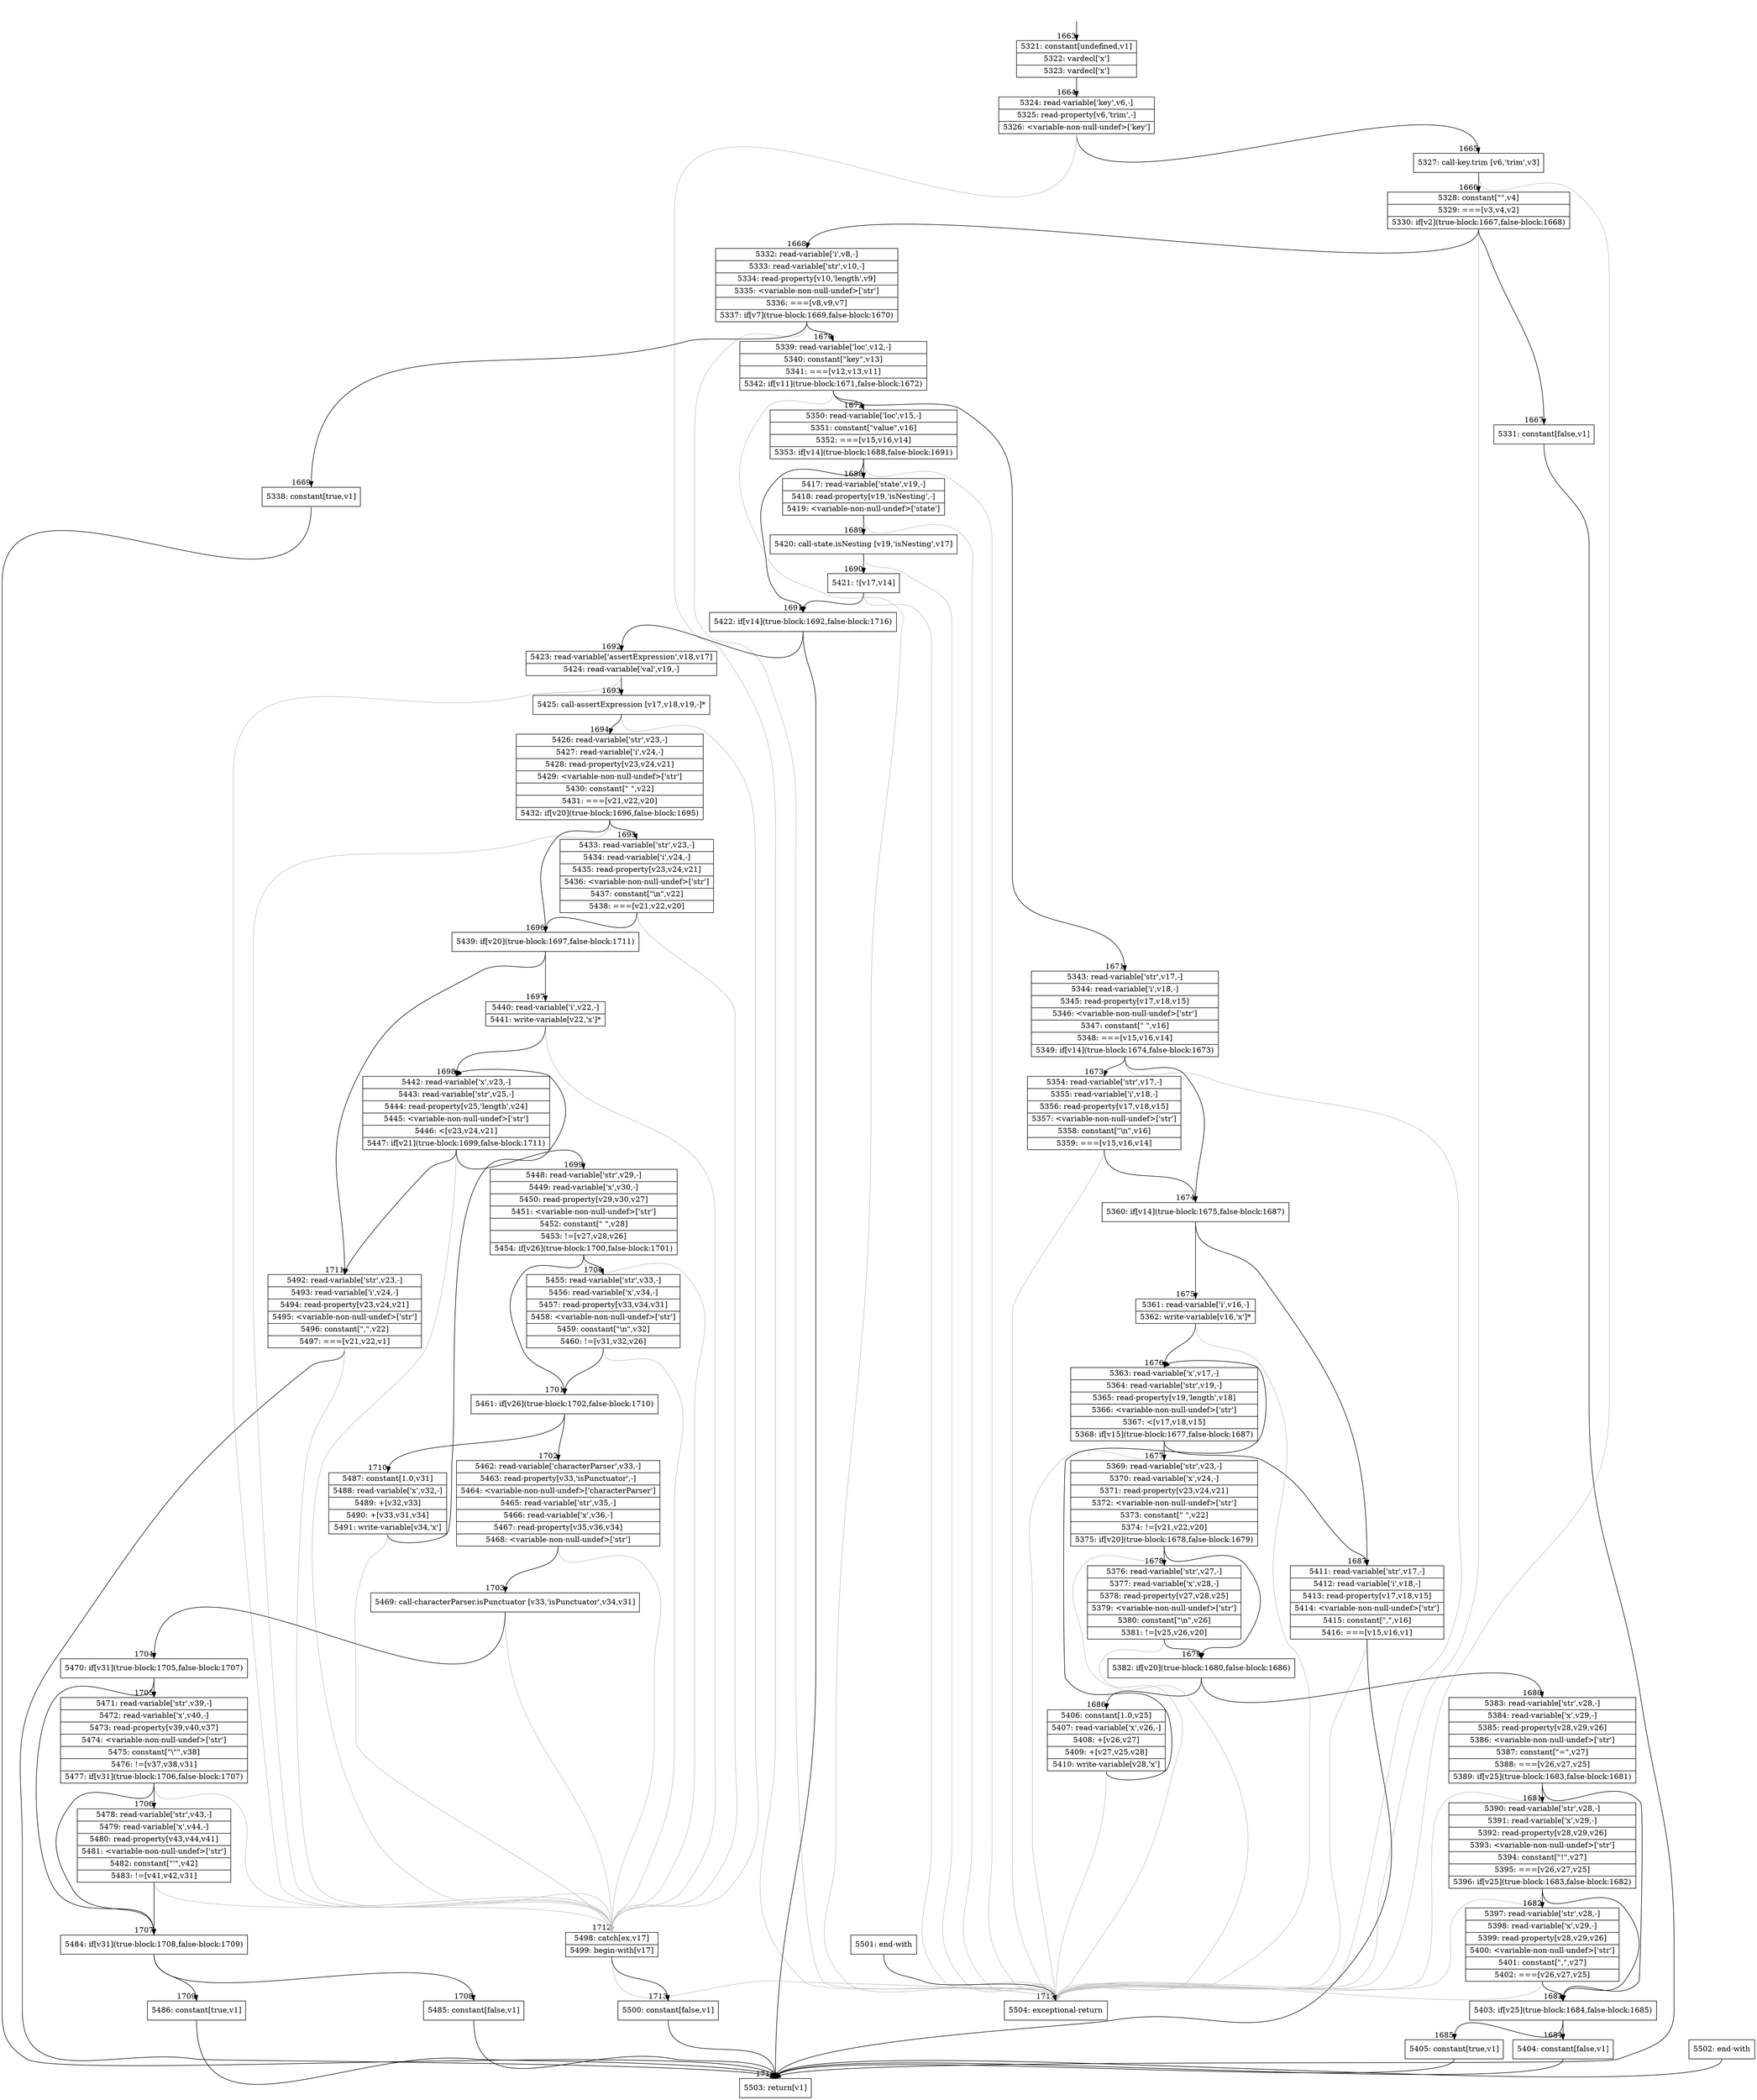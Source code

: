 digraph {
rankdir="TD"
BB_entry99[shape=none,label=""];
BB_entry99 -> BB1663 [tailport=s, headport=n, headlabel="    1663"]
BB1663 [shape=record label="{5321: constant[undefined,v1]|5322: vardecl['x']|5323: vardecl['x']}" ] 
BB1663 -> BB1664 [tailport=s, headport=n, headlabel="      1664"]
BB1664 [shape=record label="{5324: read-variable['key',v6,-]|5325: read-property[v6,'trim',-]|5326: \<variable-non-null-undef\>['key']}" ] 
BB1664 -> BB1665 [tailport=s, headport=n, headlabel="      1665"]
BB1664 -> BB1717 [tailport=s, headport=n, color=gray, headlabel="      1717"]
BB1665 [shape=record label="{5327: call-key.trim [v6,'trim',v3]}" ] 
BB1665 -> BB1666 [tailport=s, headport=n, headlabel="      1666"]
BB1665 -> BB1717 [tailport=s, headport=n, color=gray]
BB1666 [shape=record label="{5328: constant[\"\",v4]|5329: ===[v3,v4,v2]|5330: if[v2](true-block:1667,false-block:1668)}" ] 
BB1666 -> BB1667 [tailport=s, headport=n, headlabel="      1667"]
BB1666 -> BB1668 [tailport=s, headport=n, headlabel="      1668"]
BB1666 -> BB1717 [tailport=s, headport=n, color=gray]
BB1667 [shape=record label="{5331: constant[false,v1]}" ] 
BB1667 -> BB1716 [tailport=s, headport=n, headlabel="      1716"]
BB1668 [shape=record label="{5332: read-variable['i',v8,-]|5333: read-variable['str',v10,-]|5334: read-property[v10,'length',v9]|5335: \<variable-non-null-undef\>['str']|5336: ===[v8,v9,v7]|5337: if[v7](true-block:1669,false-block:1670)}" ] 
BB1668 -> BB1669 [tailport=s, headport=n, headlabel="      1669"]
BB1668 -> BB1670 [tailport=s, headport=n, headlabel="      1670"]
BB1668 -> BB1717 [tailport=s, headport=n, color=gray]
BB1669 [shape=record label="{5338: constant[true,v1]}" ] 
BB1669 -> BB1716 [tailport=s, headport=n]
BB1670 [shape=record label="{5339: read-variable['loc',v12,-]|5340: constant[\"key\",v13]|5341: ===[v12,v13,v11]|5342: if[v11](true-block:1671,false-block:1672)}" ] 
BB1670 -> BB1671 [tailport=s, headport=n, headlabel="      1671"]
BB1670 -> BB1672 [tailport=s, headport=n, headlabel="      1672"]
BB1670 -> BB1717 [tailport=s, headport=n, color=gray]
BB1671 [shape=record label="{5343: read-variable['str',v17,-]|5344: read-variable['i',v18,-]|5345: read-property[v17,v18,v15]|5346: \<variable-non-null-undef\>['str']|5347: constant[\" \",v16]|5348: ===[v15,v16,v14]|5349: if[v14](true-block:1674,false-block:1673)}" ] 
BB1671 -> BB1674 [tailport=s, headport=n, headlabel="      1674"]
BB1671 -> BB1673 [tailport=s, headport=n, headlabel="      1673"]
BB1671 -> BB1717 [tailport=s, headport=n, color=gray]
BB1672 [shape=record label="{5350: read-variable['loc',v15,-]|5351: constant[\"value\",v16]|5352: ===[v15,v16,v14]|5353: if[v14](true-block:1688,false-block:1691)}" ] 
BB1672 -> BB1691 [tailport=s, headport=n, headlabel="      1691"]
BB1672 -> BB1688 [tailport=s, headport=n, headlabel="      1688"]
BB1672 -> BB1717 [tailport=s, headport=n, color=gray]
BB1673 [shape=record label="{5354: read-variable['str',v17,-]|5355: read-variable['i',v18,-]|5356: read-property[v17,v18,v15]|5357: \<variable-non-null-undef\>['str']|5358: constant[\"\\n\",v16]|5359: ===[v15,v16,v14]}" ] 
BB1673 -> BB1674 [tailport=s, headport=n]
BB1673 -> BB1717 [tailport=s, headport=n, color=gray]
BB1674 [shape=record label="{5360: if[v14](true-block:1675,false-block:1687)}" ] 
BB1674 -> BB1675 [tailport=s, headport=n, headlabel="      1675"]
BB1674 -> BB1687 [tailport=s, headport=n, headlabel="      1687"]
BB1675 [shape=record label="{5361: read-variable['i',v16,-]|5362: write-variable[v16,'x']*}" ] 
BB1675 -> BB1676 [tailport=s, headport=n, headlabel="      1676"]
BB1675 -> BB1717 [tailport=s, headport=n, color=gray]
BB1676 [shape=record label="{5363: read-variable['x',v17,-]|5364: read-variable['str',v19,-]|5365: read-property[v19,'length',v18]|5366: \<variable-non-null-undef\>['str']|5367: \<[v17,v18,v15]|5368: if[v15](true-block:1677,false-block:1687)}" ] 
BB1676 -> BB1677 [tailport=s, headport=n, headlabel="      1677"]
BB1676 -> BB1687 [tailport=s, headport=n]
BB1676 -> BB1717 [tailport=s, headport=n, color=gray]
BB1677 [shape=record label="{5369: read-variable['str',v23,-]|5370: read-variable['x',v24,-]|5371: read-property[v23,v24,v21]|5372: \<variable-non-null-undef\>['str']|5373: constant[\" \",v22]|5374: !=[v21,v22,v20]|5375: if[v20](true-block:1678,false-block:1679)}" ] 
BB1677 -> BB1679 [tailport=s, headport=n, headlabel="      1679"]
BB1677 -> BB1678 [tailport=s, headport=n, headlabel="      1678"]
BB1677 -> BB1717 [tailport=s, headport=n, color=gray]
BB1678 [shape=record label="{5376: read-variable['str',v27,-]|5377: read-variable['x',v28,-]|5378: read-property[v27,v28,v25]|5379: \<variable-non-null-undef\>['str']|5380: constant[\"\\n\",v26]|5381: !=[v25,v26,v20]}" ] 
BB1678 -> BB1679 [tailport=s, headport=n]
BB1678 -> BB1717 [tailport=s, headport=n, color=gray]
BB1679 [shape=record label="{5382: if[v20](true-block:1680,false-block:1686)}" ] 
BB1679 -> BB1680 [tailport=s, headport=n, headlabel="      1680"]
BB1679 -> BB1686 [tailport=s, headport=n, headlabel="      1686"]
BB1680 [shape=record label="{5383: read-variable['str',v28,-]|5384: read-variable['x',v29,-]|5385: read-property[v28,v29,v26]|5386: \<variable-non-null-undef\>['str']|5387: constant[\"=\",v27]|5388: ===[v26,v27,v25]|5389: if[v25](true-block:1683,false-block:1681)}" ] 
BB1680 -> BB1683 [tailport=s, headport=n, headlabel="      1683"]
BB1680 -> BB1681 [tailport=s, headport=n, headlabel="      1681"]
BB1680 -> BB1717 [tailport=s, headport=n, color=gray]
BB1681 [shape=record label="{5390: read-variable['str',v28,-]|5391: read-variable['x',v29,-]|5392: read-property[v28,v29,v26]|5393: \<variable-non-null-undef\>['str']|5394: constant[\"!\",v27]|5395: ===[v26,v27,v25]|5396: if[v25](true-block:1683,false-block:1682)}" ] 
BB1681 -> BB1683 [tailport=s, headport=n]
BB1681 -> BB1682 [tailport=s, headport=n, headlabel="      1682"]
BB1681 -> BB1717 [tailport=s, headport=n, color=gray]
BB1682 [shape=record label="{5397: read-variable['str',v28,-]|5398: read-variable['x',v29,-]|5399: read-property[v28,v29,v26]|5400: \<variable-non-null-undef\>['str']|5401: constant[\",\",v27]|5402: ===[v26,v27,v25]}" ] 
BB1682 -> BB1683 [tailport=s, headport=n]
BB1682 -> BB1717 [tailport=s, headport=n, color=gray]
BB1683 [shape=record label="{5403: if[v25](true-block:1684,false-block:1685)}" ] 
BB1683 -> BB1684 [tailport=s, headport=n, headlabel="      1684"]
BB1683 -> BB1685 [tailport=s, headport=n, headlabel="      1685"]
BB1684 [shape=record label="{5404: constant[false,v1]}" ] 
BB1684 -> BB1716 [tailport=s, headport=n]
BB1685 [shape=record label="{5405: constant[true,v1]}" ] 
BB1685 -> BB1716 [tailport=s, headport=n]
BB1686 [shape=record label="{5406: constant[1.0,v25]|5407: read-variable['x',v26,-]|5408: +[v26,v27]|5409: +[v27,v25,v28]|5410: write-variable[v28,'x']}" ] 
BB1686 -> BB1676 [tailport=s, headport=n]
BB1686 -> BB1717 [tailport=s, headport=n, color=gray]
BB1687 [shape=record label="{5411: read-variable['str',v17,-]|5412: read-variable['i',v18,-]|5413: read-property[v17,v18,v15]|5414: \<variable-non-null-undef\>['str']|5415: constant[\",\",v16]|5416: ===[v15,v16,v1]}" ] 
BB1687 -> BB1716 [tailport=s, headport=n]
BB1687 -> BB1717 [tailport=s, headport=n, color=gray]
BB1688 [shape=record label="{5417: read-variable['state',v19,-]|5418: read-property[v19,'isNesting',-]|5419: \<variable-non-null-undef\>['state']}" ] 
BB1688 -> BB1689 [tailport=s, headport=n, headlabel="      1689"]
BB1688 -> BB1717 [tailport=s, headport=n, color=gray]
BB1689 [shape=record label="{5420: call-state.isNesting [v19,'isNesting',v17]}" ] 
BB1689 -> BB1690 [tailport=s, headport=n, headlabel="      1690"]
BB1689 -> BB1717 [tailport=s, headport=n, color=gray]
BB1690 [shape=record label="{5421: ![v17,v14]}" ] 
BB1690 -> BB1691 [tailport=s, headport=n]
BB1690 -> BB1717 [tailport=s, headport=n, color=gray]
BB1691 [shape=record label="{5422: if[v14](true-block:1692,false-block:1716)}" ] 
BB1691 -> BB1692 [tailport=s, headport=n, headlabel="      1692"]
BB1691 -> BB1716 [tailport=s, headport=n]
BB1692 [shape=record label="{5423: read-variable['assertExpression',v18,v17]|5424: read-variable['val',v19,-]}" ] 
BB1692 -> BB1693 [tailport=s, headport=n, headlabel="      1693"]
BB1692 -> BB1712 [tailport=s, headport=n, color=gray, headlabel="      1712"]
BB1693 [shape=record label="{5425: call-assertExpression [v17,v18,v19,-]*}" ] 
BB1693 -> BB1694 [tailport=s, headport=n, headlabel="      1694"]
BB1693 -> BB1712 [tailport=s, headport=n, color=gray]
BB1694 [shape=record label="{5426: read-variable['str',v23,-]|5427: read-variable['i',v24,-]|5428: read-property[v23,v24,v21]|5429: \<variable-non-null-undef\>['str']|5430: constant[\" \",v22]|5431: ===[v21,v22,v20]|5432: if[v20](true-block:1696,false-block:1695)}" ] 
BB1694 -> BB1696 [tailport=s, headport=n, headlabel="      1696"]
BB1694 -> BB1695 [tailport=s, headport=n, headlabel="      1695"]
BB1694 -> BB1712 [tailport=s, headport=n, color=gray]
BB1695 [shape=record label="{5433: read-variable['str',v23,-]|5434: read-variable['i',v24,-]|5435: read-property[v23,v24,v21]|5436: \<variable-non-null-undef\>['str']|5437: constant[\"\\n\",v22]|5438: ===[v21,v22,v20]}" ] 
BB1695 -> BB1696 [tailport=s, headport=n]
BB1695 -> BB1712 [tailport=s, headport=n, color=gray]
BB1696 [shape=record label="{5439: if[v20](true-block:1697,false-block:1711)}" ] 
BB1696 -> BB1697 [tailport=s, headport=n, headlabel="      1697"]
BB1696 -> BB1711 [tailport=s, headport=n, headlabel="      1711"]
BB1697 [shape=record label="{5440: read-variable['i',v22,-]|5441: write-variable[v22,'x']*}" ] 
BB1697 -> BB1698 [tailport=s, headport=n, headlabel="      1698"]
BB1697 -> BB1712 [tailport=s, headport=n, color=gray]
BB1698 [shape=record label="{5442: read-variable['x',v23,-]|5443: read-variable['str',v25,-]|5444: read-property[v25,'length',v24]|5445: \<variable-non-null-undef\>['str']|5446: \<[v23,v24,v21]|5447: if[v21](true-block:1699,false-block:1711)}" ] 
BB1698 -> BB1699 [tailport=s, headport=n, headlabel="      1699"]
BB1698 -> BB1711 [tailport=s, headport=n]
BB1698 -> BB1712 [tailport=s, headport=n, color=gray]
BB1699 [shape=record label="{5448: read-variable['str',v29,-]|5449: read-variable['x',v30,-]|5450: read-property[v29,v30,v27]|5451: \<variable-non-null-undef\>['str']|5452: constant[\" \",v28]|5453: !=[v27,v28,v26]|5454: if[v26](true-block:1700,false-block:1701)}" ] 
BB1699 -> BB1701 [tailport=s, headport=n, headlabel="      1701"]
BB1699 -> BB1700 [tailport=s, headport=n, headlabel="      1700"]
BB1699 -> BB1712 [tailport=s, headport=n, color=gray]
BB1700 [shape=record label="{5455: read-variable['str',v33,-]|5456: read-variable['x',v34,-]|5457: read-property[v33,v34,v31]|5458: \<variable-non-null-undef\>['str']|5459: constant[\"\\n\",v32]|5460: !=[v31,v32,v26]}" ] 
BB1700 -> BB1701 [tailport=s, headport=n]
BB1700 -> BB1712 [tailport=s, headport=n, color=gray]
BB1701 [shape=record label="{5461: if[v26](true-block:1702,false-block:1710)}" ] 
BB1701 -> BB1702 [tailport=s, headport=n, headlabel="      1702"]
BB1701 -> BB1710 [tailport=s, headport=n, headlabel="      1710"]
BB1702 [shape=record label="{5462: read-variable['characterParser',v33,-]|5463: read-property[v33,'isPunctuator',-]|5464: \<variable-non-null-undef\>['characterParser']|5465: read-variable['str',v35,-]|5466: read-variable['x',v36,-]|5467: read-property[v35,v36,v34]|5468: \<variable-non-null-undef\>['str']}" ] 
BB1702 -> BB1703 [tailport=s, headport=n, headlabel="      1703"]
BB1702 -> BB1712 [tailport=s, headport=n, color=gray]
BB1703 [shape=record label="{5469: call-characterParser.isPunctuator [v33,'isPunctuator',v34,v31]}" ] 
BB1703 -> BB1704 [tailport=s, headport=n, headlabel="      1704"]
BB1703 -> BB1712 [tailport=s, headport=n, color=gray]
BB1704 [shape=record label="{5470: if[v31](true-block:1705,false-block:1707)}" ] 
BB1704 -> BB1707 [tailport=s, headport=n, headlabel="      1707"]
BB1704 -> BB1705 [tailport=s, headport=n, headlabel="      1705"]
BB1705 [shape=record label="{5471: read-variable['str',v39,-]|5472: read-variable['x',v40,-]|5473: read-property[v39,v40,v37]|5474: \<variable-non-null-undef\>['str']|5475: constant[\"\\\"\",v38]|5476: !=[v37,v38,v31]|5477: if[v31](true-block:1706,false-block:1707)}" ] 
BB1705 -> BB1707 [tailport=s, headport=n]
BB1705 -> BB1706 [tailport=s, headport=n, headlabel="      1706"]
BB1705 -> BB1712 [tailport=s, headport=n, color=gray]
BB1706 [shape=record label="{5478: read-variable['str',v43,-]|5479: read-variable['x',v44,-]|5480: read-property[v43,v44,v41]|5481: \<variable-non-null-undef\>['str']|5482: constant[\"'\",v42]|5483: !=[v41,v42,v31]}" ] 
BB1706 -> BB1707 [tailport=s, headport=n]
BB1706 -> BB1712 [tailport=s, headport=n, color=gray]
BB1707 [shape=record label="{5484: if[v31](true-block:1708,false-block:1709)}" ] 
BB1707 -> BB1708 [tailport=s, headport=n, headlabel="      1708"]
BB1707 -> BB1709 [tailport=s, headport=n, headlabel="      1709"]
BB1708 [shape=record label="{5485: constant[false,v1]}" ] 
BB1708 -> BB1716 [tailport=s, headport=n]
BB1709 [shape=record label="{5486: constant[true,v1]}" ] 
BB1709 -> BB1716 [tailport=s, headport=n]
BB1710 [shape=record label="{5487: constant[1.0,v31]|5488: read-variable['x',v32,-]|5489: +[v32,v33]|5490: +[v33,v31,v34]|5491: write-variable[v34,'x']}" ] 
BB1710 -> BB1698 [tailport=s, headport=n]
BB1710 -> BB1712 [tailport=s, headport=n, color=gray]
BB1711 [shape=record label="{5492: read-variable['str',v23,-]|5493: read-variable['i',v24,-]|5494: read-property[v23,v24,v21]|5495: \<variable-non-null-undef\>['str']|5496: constant[\",\",v22]|5497: ===[v21,v22,v1]}" ] 
BB1711 -> BB1716 [tailport=s, headport=n]
BB1711 -> BB1712 [tailport=s, headport=n, color=gray]
BB1712 [shape=record label="{5498: catch[ex,v17]|5499: begin-with[v17]}" ] 
BB1712 -> BB1713 [tailport=s, headport=n, headlabel="      1713"]
BB1712 -> BB1717 [tailport=s, headport=n, color=gray]
BB1713 [shape=record label="{5500: constant[false,v1]}" ] 
BB1713 -> BB1716 [tailport=s, headport=n]
BB1714 [shape=record label="{5501: end-with}" ] 
BB1714 -> BB1717 [tailport=s, headport=n]
BB1715 [shape=record label="{5502: end-with}" ] 
BB1715 -> BB1716 [tailport=s, headport=n]
BB1716 [shape=record label="{5503: return[v1]}" ] 
BB1717 [shape=record label="{5504: exceptional-return}" ] 
//#$~ 1839
}
